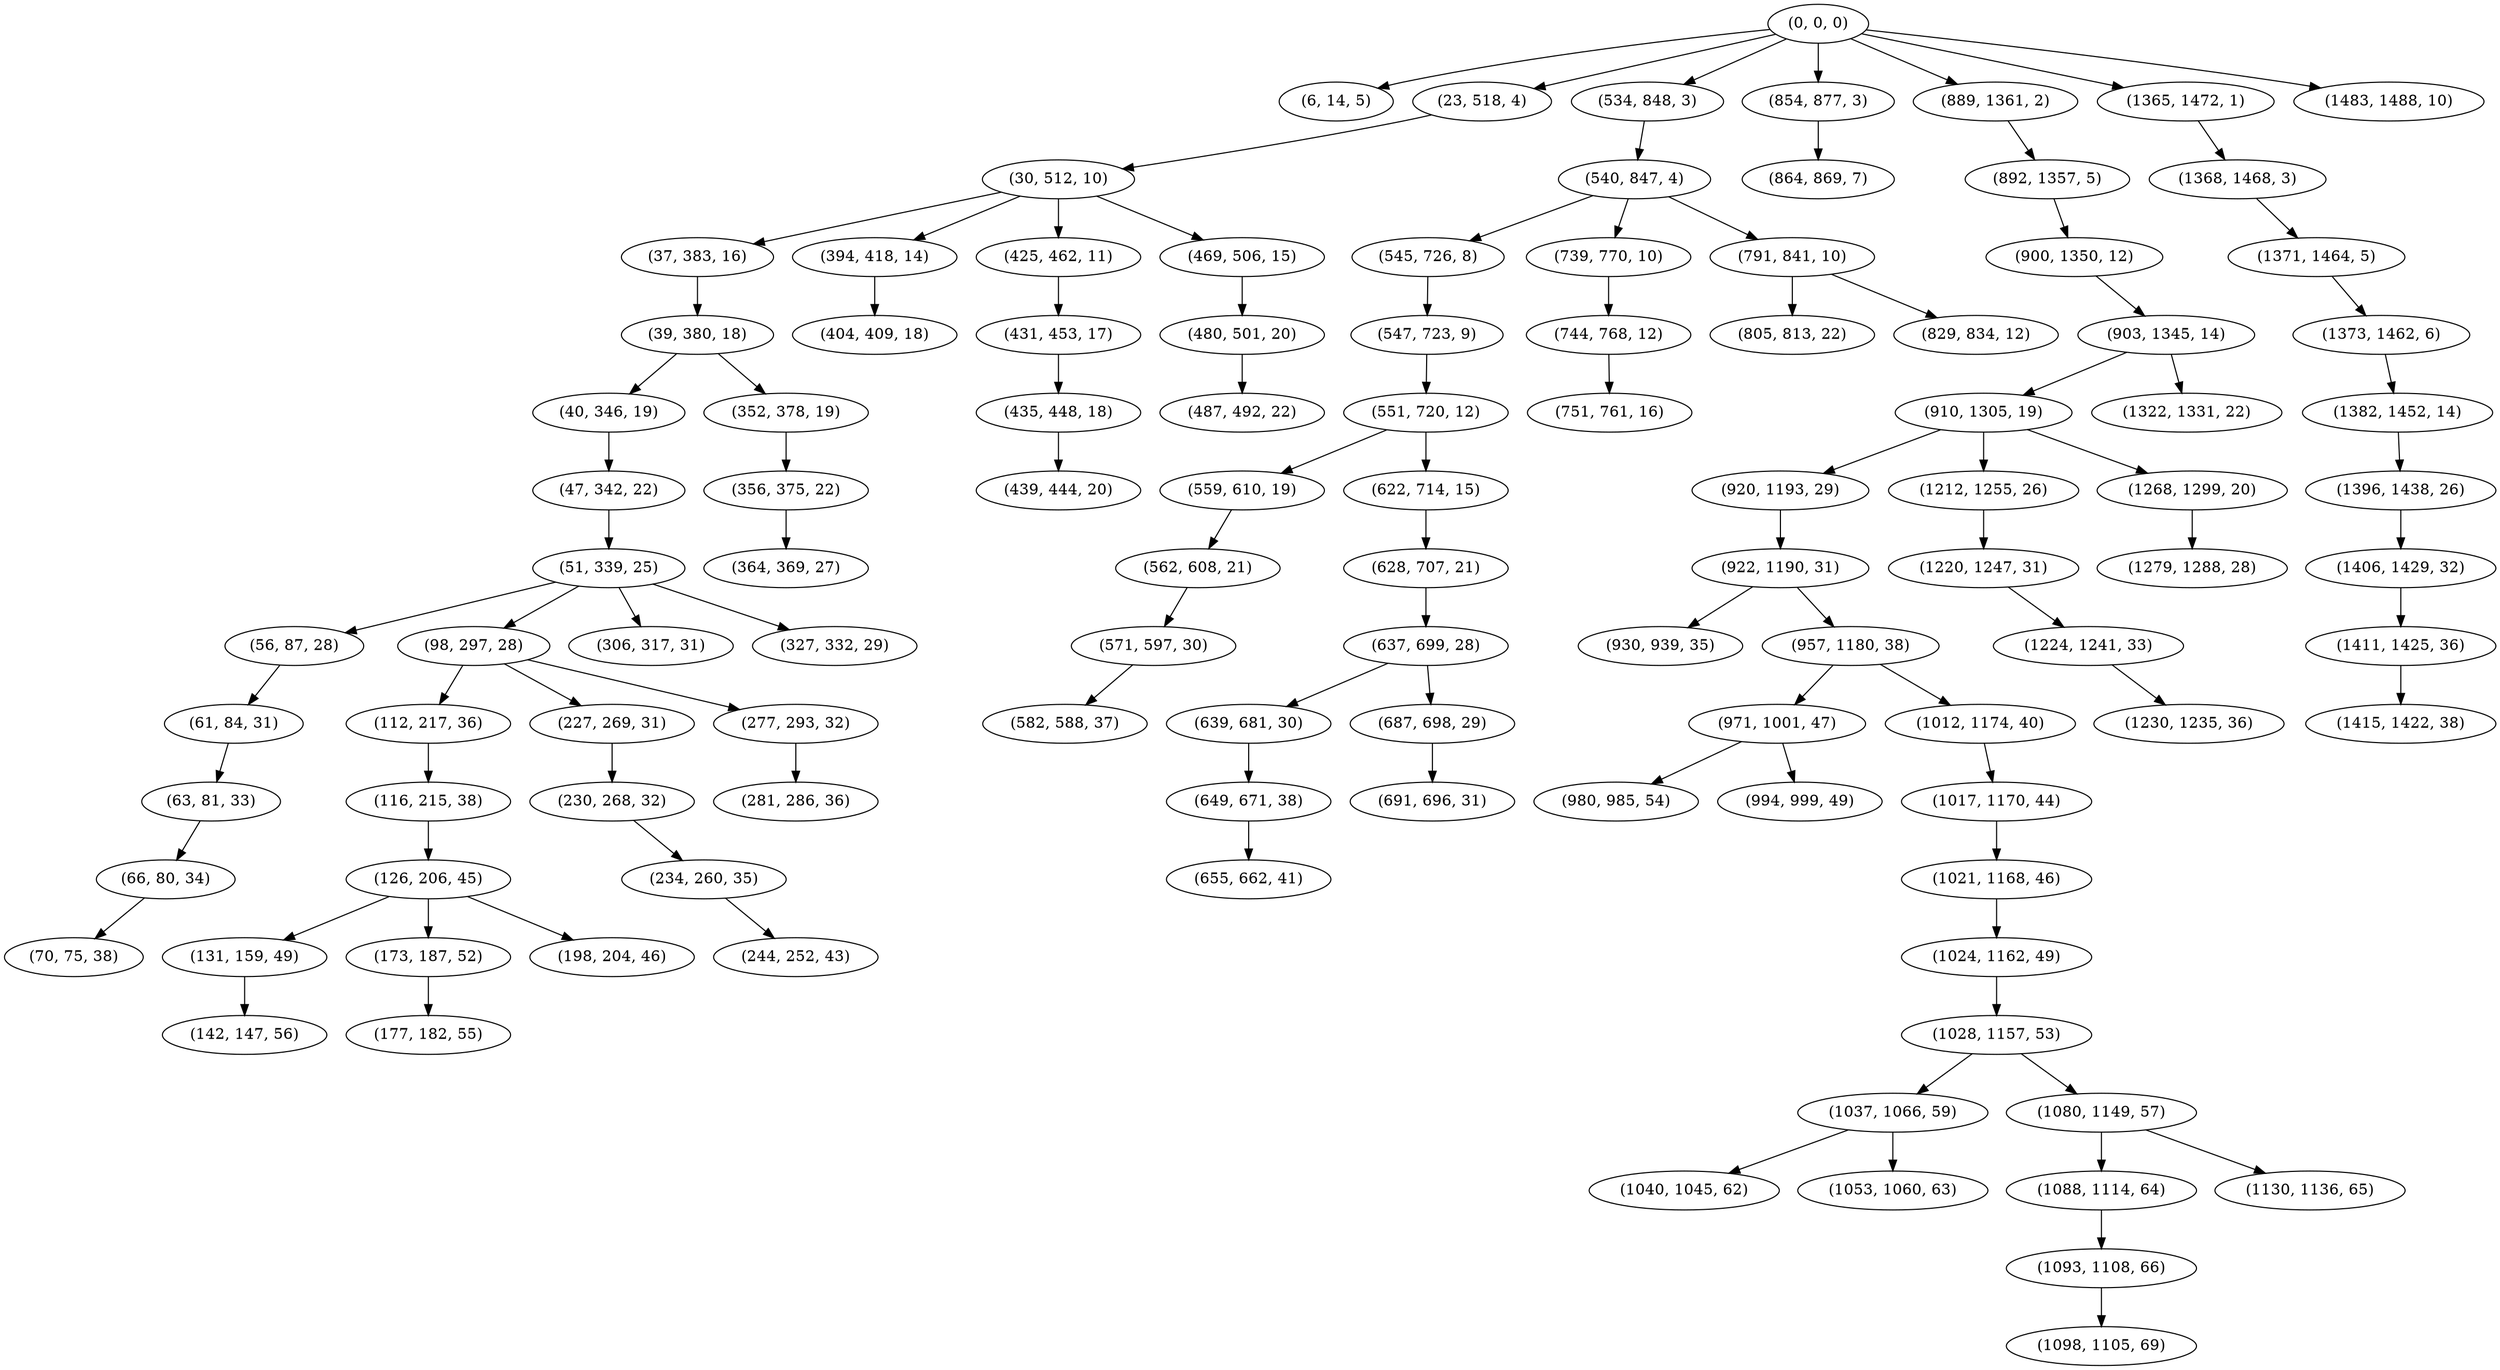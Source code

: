 digraph tree {
    "(0, 0, 0)";
    "(6, 14, 5)";
    "(23, 518, 4)";
    "(30, 512, 10)";
    "(37, 383, 16)";
    "(39, 380, 18)";
    "(40, 346, 19)";
    "(47, 342, 22)";
    "(51, 339, 25)";
    "(56, 87, 28)";
    "(61, 84, 31)";
    "(63, 81, 33)";
    "(66, 80, 34)";
    "(70, 75, 38)";
    "(98, 297, 28)";
    "(112, 217, 36)";
    "(116, 215, 38)";
    "(126, 206, 45)";
    "(131, 159, 49)";
    "(142, 147, 56)";
    "(173, 187, 52)";
    "(177, 182, 55)";
    "(198, 204, 46)";
    "(227, 269, 31)";
    "(230, 268, 32)";
    "(234, 260, 35)";
    "(244, 252, 43)";
    "(277, 293, 32)";
    "(281, 286, 36)";
    "(306, 317, 31)";
    "(327, 332, 29)";
    "(352, 378, 19)";
    "(356, 375, 22)";
    "(364, 369, 27)";
    "(394, 418, 14)";
    "(404, 409, 18)";
    "(425, 462, 11)";
    "(431, 453, 17)";
    "(435, 448, 18)";
    "(439, 444, 20)";
    "(469, 506, 15)";
    "(480, 501, 20)";
    "(487, 492, 22)";
    "(534, 848, 3)";
    "(540, 847, 4)";
    "(545, 726, 8)";
    "(547, 723, 9)";
    "(551, 720, 12)";
    "(559, 610, 19)";
    "(562, 608, 21)";
    "(571, 597, 30)";
    "(582, 588, 37)";
    "(622, 714, 15)";
    "(628, 707, 21)";
    "(637, 699, 28)";
    "(639, 681, 30)";
    "(649, 671, 38)";
    "(655, 662, 41)";
    "(687, 698, 29)";
    "(691, 696, 31)";
    "(739, 770, 10)";
    "(744, 768, 12)";
    "(751, 761, 16)";
    "(791, 841, 10)";
    "(805, 813, 22)";
    "(829, 834, 12)";
    "(854, 877, 3)";
    "(864, 869, 7)";
    "(889, 1361, 2)";
    "(892, 1357, 5)";
    "(900, 1350, 12)";
    "(903, 1345, 14)";
    "(910, 1305, 19)";
    "(920, 1193, 29)";
    "(922, 1190, 31)";
    "(930, 939, 35)";
    "(957, 1180, 38)";
    "(971, 1001, 47)";
    "(980, 985, 54)";
    "(994, 999, 49)";
    "(1012, 1174, 40)";
    "(1017, 1170, 44)";
    "(1021, 1168, 46)";
    "(1024, 1162, 49)";
    "(1028, 1157, 53)";
    "(1037, 1066, 59)";
    "(1040, 1045, 62)";
    "(1053, 1060, 63)";
    "(1080, 1149, 57)";
    "(1088, 1114, 64)";
    "(1093, 1108, 66)";
    "(1098, 1105, 69)";
    "(1130, 1136, 65)";
    "(1212, 1255, 26)";
    "(1220, 1247, 31)";
    "(1224, 1241, 33)";
    "(1230, 1235, 36)";
    "(1268, 1299, 20)";
    "(1279, 1288, 28)";
    "(1322, 1331, 22)";
    "(1365, 1472, 1)";
    "(1368, 1468, 3)";
    "(1371, 1464, 5)";
    "(1373, 1462, 6)";
    "(1382, 1452, 14)";
    "(1396, 1438, 26)";
    "(1406, 1429, 32)";
    "(1411, 1425, 36)";
    "(1415, 1422, 38)";
    "(1483, 1488, 10)";
    "(0, 0, 0)" -> "(6, 14, 5)";
    "(0, 0, 0)" -> "(23, 518, 4)";
    "(0, 0, 0)" -> "(534, 848, 3)";
    "(0, 0, 0)" -> "(854, 877, 3)";
    "(0, 0, 0)" -> "(889, 1361, 2)";
    "(0, 0, 0)" -> "(1365, 1472, 1)";
    "(0, 0, 0)" -> "(1483, 1488, 10)";
    "(23, 518, 4)" -> "(30, 512, 10)";
    "(30, 512, 10)" -> "(37, 383, 16)";
    "(30, 512, 10)" -> "(394, 418, 14)";
    "(30, 512, 10)" -> "(425, 462, 11)";
    "(30, 512, 10)" -> "(469, 506, 15)";
    "(37, 383, 16)" -> "(39, 380, 18)";
    "(39, 380, 18)" -> "(40, 346, 19)";
    "(39, 380, 18)" -> "(352, 378, 19)";
    "(40, 346, 19)" -> "(47, 342, 22)";
    "(47, 342, 22)" -> "(51, 339, 25)";
    "(51, 339, 25)" -> "(56, 87, 28)";
    "(51, 339, 25)" -> "(98, 297, 28)";
    "(51, 339, 25)" -> "(306, 317, 31)";
    "(51, 339, 25)" -> "(327, 332, 29)";
    "(56, 87, 28)" -> "(61, 84, 31)";
    "(61, 84, 31)" -> "(63, 81, 33)";
    "(63, 81, 33)" -> "(66, 80, 34)";
    "(66, 80, 34)" -> "(70, 75, 38)";
    "(98, 297, 28)" -> "(112, 217, 36)";
    "(98, 297, 28)" -> "(227, 269, 31)";
    "(98, 297, 28)" -> "(277, 293, 32)";
    "(112, 217, 36)" -> "(116, 215, 38)";
    "(116, 215, 38)" -> "(126, 206, 45)";
    "(126, 206, 45)" -> "(131, 159, 49)";
    "(126, 206, 45)" -> "(173, 187, 52)";
    "(126, 206, 45)" -> "(198, 204, 46)";
    "(131, 159, 49)" -> "(142, 147, 56)";
    "(173, 187, 52)" -> "(177, 182, 55)";
    "(227, 269, 31)" -> "(230, 268, 32)";
    "(230, 268, 32)" -> "(234, 260, 35)";
    "(234, 260, 35)" -> "(244, 252, 43)";
    "(277, 293, 32)" -> "(281, 286, 36)";
    "(352, 378, 19)" -> "(356, 375, 22)";
    "(356, 375, 22)" -> "(364, 369, 27)";
    "(394, 418, 14)" -> "(404, 409, 18)";
    "(425, 462, 11)" -> "(431, 453, 17)";
    "(431, 453, 17)" -> "(435, 448, 18)";
    "(435, 448, 18)" -> "(439, 444, 20)";
    "(469, 506, 15)" -> "(480, 501, 20)";
    "(480, 501, 20)" -> "(487, 492, 22)";
    "(534, 848, 3)" -> "(540, 847, 4)";
    "(540, 847, 4)" -> "(545, 726, 8)";
    "(540, 847, 4)" -> "(739, 770, 10)";
    "(540, 847, 4)" -> "(791, 841, 10)";
    "(545, 726, 8)" -> "(547, 723, 9)";
    "(547, 723, 9)" -> "(551, 720, 12)";
    "(551, 720, 12)" -> "(559, 610, 19)";
    "(551, 720, 12)" -> "(622, 714, 15)";
    "(559, 610, 19)" -> "(562, 608, 21)";
    "(562, 608, 21)" -> "(571, 597, 30)";
    "(571, 597, 30)" -> "(582, 588, 37)";
    "(622, 714, 15)" -> "(628, 707, 21)";
    "(628, 707, 21)" -> "(637, 699, 28)";
    "(637, 699, 28)" -> "(639, 681, 30)";
    "(637, 699, 28)" -> "(687, 698, 29)";
    "(639, 681, 30)" -> "(649, 671, 38)";
    "(649, 671, 38)" -> "(655, 662, 41)";
    "(687, 698, 29)" -> "(691, 696, 31)";
    "(739, 770, 10)" -> "(744, 768, 12)";
    "(744, 768, 12)" -> "(751, 761, 16)";
    "(791, 841, 10)" -> "(805, 813, 22)";
    "(791, 841, 10)" -> "(829, 834, 12)";
    "(854, 877, 3)" -> "(864, 869, 7)";
    "(889, 1361, 2)" -> "(892, 1357, 5)";
    "(892, 1357, 5)" -> "(900, 1350, 12)";
    "(900, 1350, 12)" -> "(903, 1345, 14)";
    "(903, 1345, 14)" -> "(910, 1305, 19)";
    "(903, 1345, 14)" -> "(1322, 1331, 22)";
    "(910, 1305, 19)" -> "(920, 1193, 29)";
    "(910, 1305, 19)" -> "(1212, 1255, 26)";
    "(910, 1305, 19)" -> "(1268, 1299, 20)";
    "(920, 1193, 29)" -> "(922, 1190, 31)";
    "(922, 1190, 31)" -> "(930, 939, 35)";
    "(922, 1190, 31)" -> "(957, 1180, 38)";
    "(957, 1180, 38)" -> "(971, 1001, 47)";
    "(957, 1180, 38)" -> "(1012, 1174, 40)";
    "(971, 1001, 47)" -> "(980, 985, 54)";
    "(971, 1001, 47)" -> "(994, 999, 49)";
    "(1012, 1174, 40)" -> "(1017, 1170, 44)";
    "(1017, 1170, 44)" -> "(1021, 1168, 46)";
    "(1021, 1168, 46)" -> "(1024, 1162, 49)";
    "(1024, 1162, 49)" -> "(1028, 1157, 53)";
    "(1028, 1157, 53)" -> "(1037, 1066, 59)";
    "(1028, 1157, 53)" -> "(1080, 1149, 57)";
    "(1037, 1066, 59)" -> "(1040, 1045, 62)";
    "(1037, 1066, 59)" -> "(1053, 1060, 63)";
    "(1080, 1149, 57)" -> "(1088, 1114, 64)";
    "(1080, 1149, 57)" -> "(1130, 1136, 65)";
    "(1088, 1114, 64)" -> "(1093, 1108, 66)";
    "(1093, 1108, 66)" -> "(1098, 1105, 69)";
    "(1212, 1255, 26)" -> "(1220, 1247, 31)";
    "(1220, 1247, 31)" -> "(1224, 1241, 33)";
    "(1224, 1241, 33)" -> "(1230, 1235, 36)";
    "(1268, 1299, 20)" -> "(1279, 1288, 28)";
    "(1365, 1472, 1)" -> "(1368, 1468, 3)";
    "(1368, 1468, 3)" -> "(1371, 1464, 5)";
    "(1371, 1464, 5)" -> "(1373, 1462, 6)";
    "(1373, 1462, 6)" -> "(1382, 1452, 14)";
    "(1382, 1452, 14)" -> "(1396, 1438, 26)";
    "(1396, 1438, 26)" -> "(1406, 1429, 32)";
    "(1406, 1429, 32)" -> "(1411, 1425, 36)";
    "(1411, 1425, 36)" -> "(1415, 1422, 38)";
}
